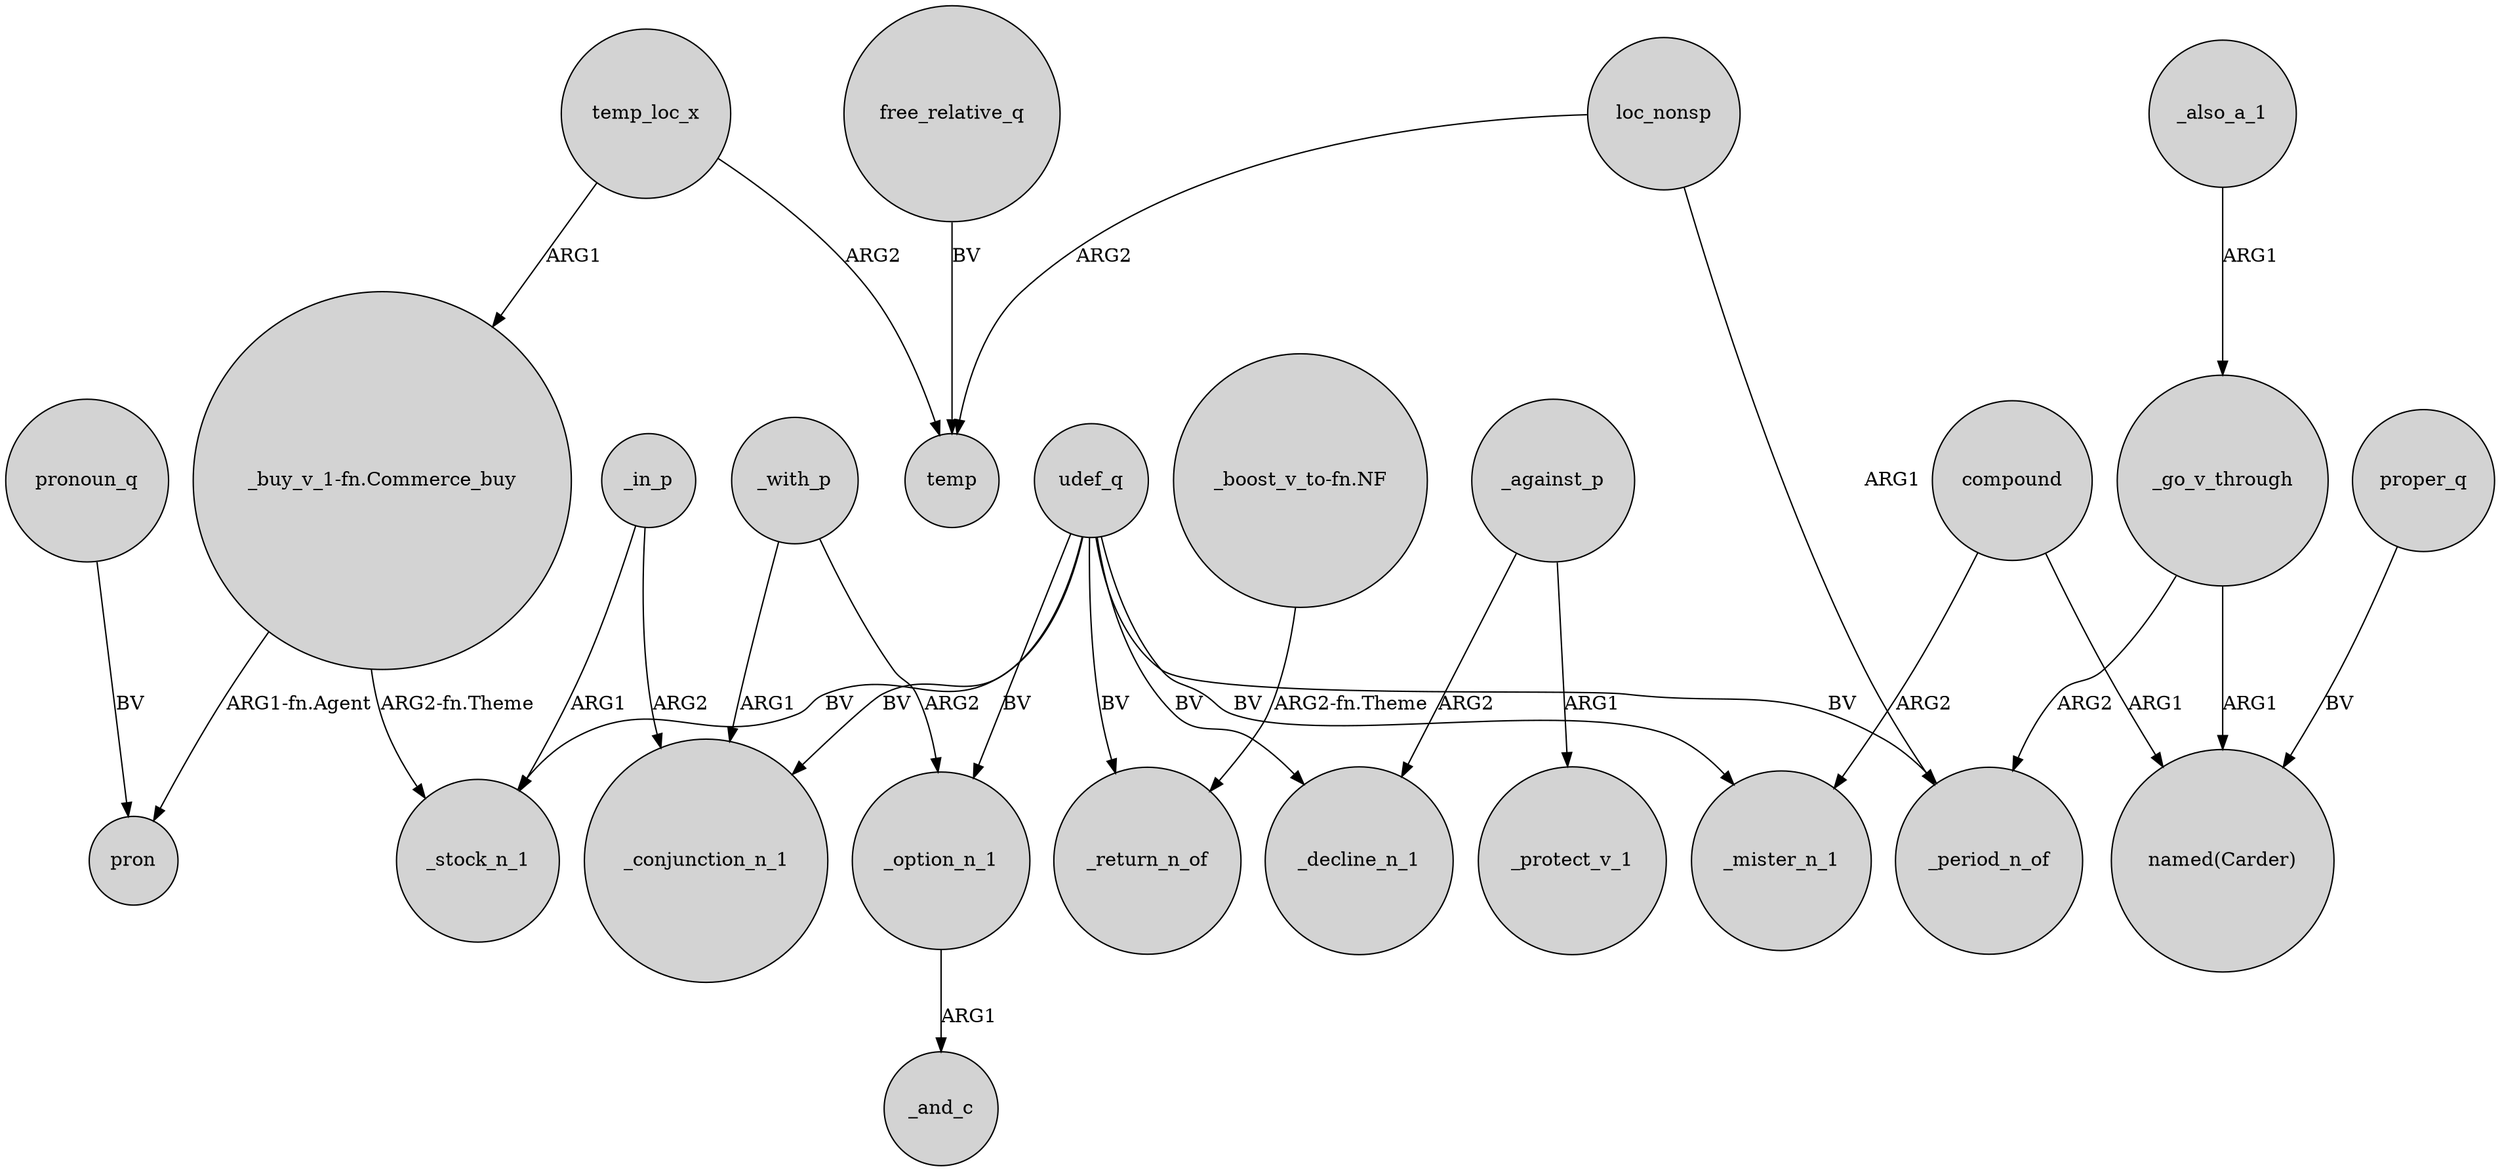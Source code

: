 digraph {
	node [shape=circle style=filled]
	udef_q -> _conjunction_n_1 [label=BV]
	temp_loc_x -> "_buy_v_1-fn.Commerce_buy" [label=ARG1]
	_against_p -> _decline_n_1 [label=ARG2]
	udef_q -> _option_n_1 [label=BV]
	_in_p -> _conjunction_n_1 [label=ARG2]
	compound -> "named(Carder)" [label=ARG1]
	"_buy_v_1-fn.Commerce_buy" -> pron [label="ARG1-fn.Agent"]
	compound -> _mister_n_1 [label=ARG2]
	_with_p -> _option_n_1 [label=ARG2]
	udef_q -> _return_n_of [label=BV]
	udef_q -> _mister_n_1 [label=BV]
	_against_p -> _protect_v_1 [label=ARG1]
	_option_n_1 -> _and_c [label=ARG1]
	udef_q -> _period_n_of [label=BV]
	loc_nonsp -> _period_n_of [label=ARG1]
	_go_v_through -> _period_n_of [label=ARG2]
	_with_p -> _conjunction_n_1 [label=ARG1]
	pronoun_q -> pron [label=BV]
	temp_loc_x -> temp [label=ARG2]
	loc_nonsp -> temp [label=ARG2]
	udef_q -> _stock_n_1 [label=BV]
	_in_p -> _stock_n_1 [label=ARG1]
	"_boost_v_to-fn.NF" -> _return_n_of [label="ARG2-fn.Theme"]
	_also_a_1 -> _go_v_through [label=ARG1]
	udef_q -> _decline_n_1 [label=BV]
	proper_q -> "named(Carder)" [label=BV]
	_go_v_through -> "named(Carder)" [label=ARG1]
	"_buy_v_1-fn.Commerce_buy" -> _stock_n_1 [label="ARG2-fn.Theme"]
	free_relative_q -> temp [label=BV]
}
